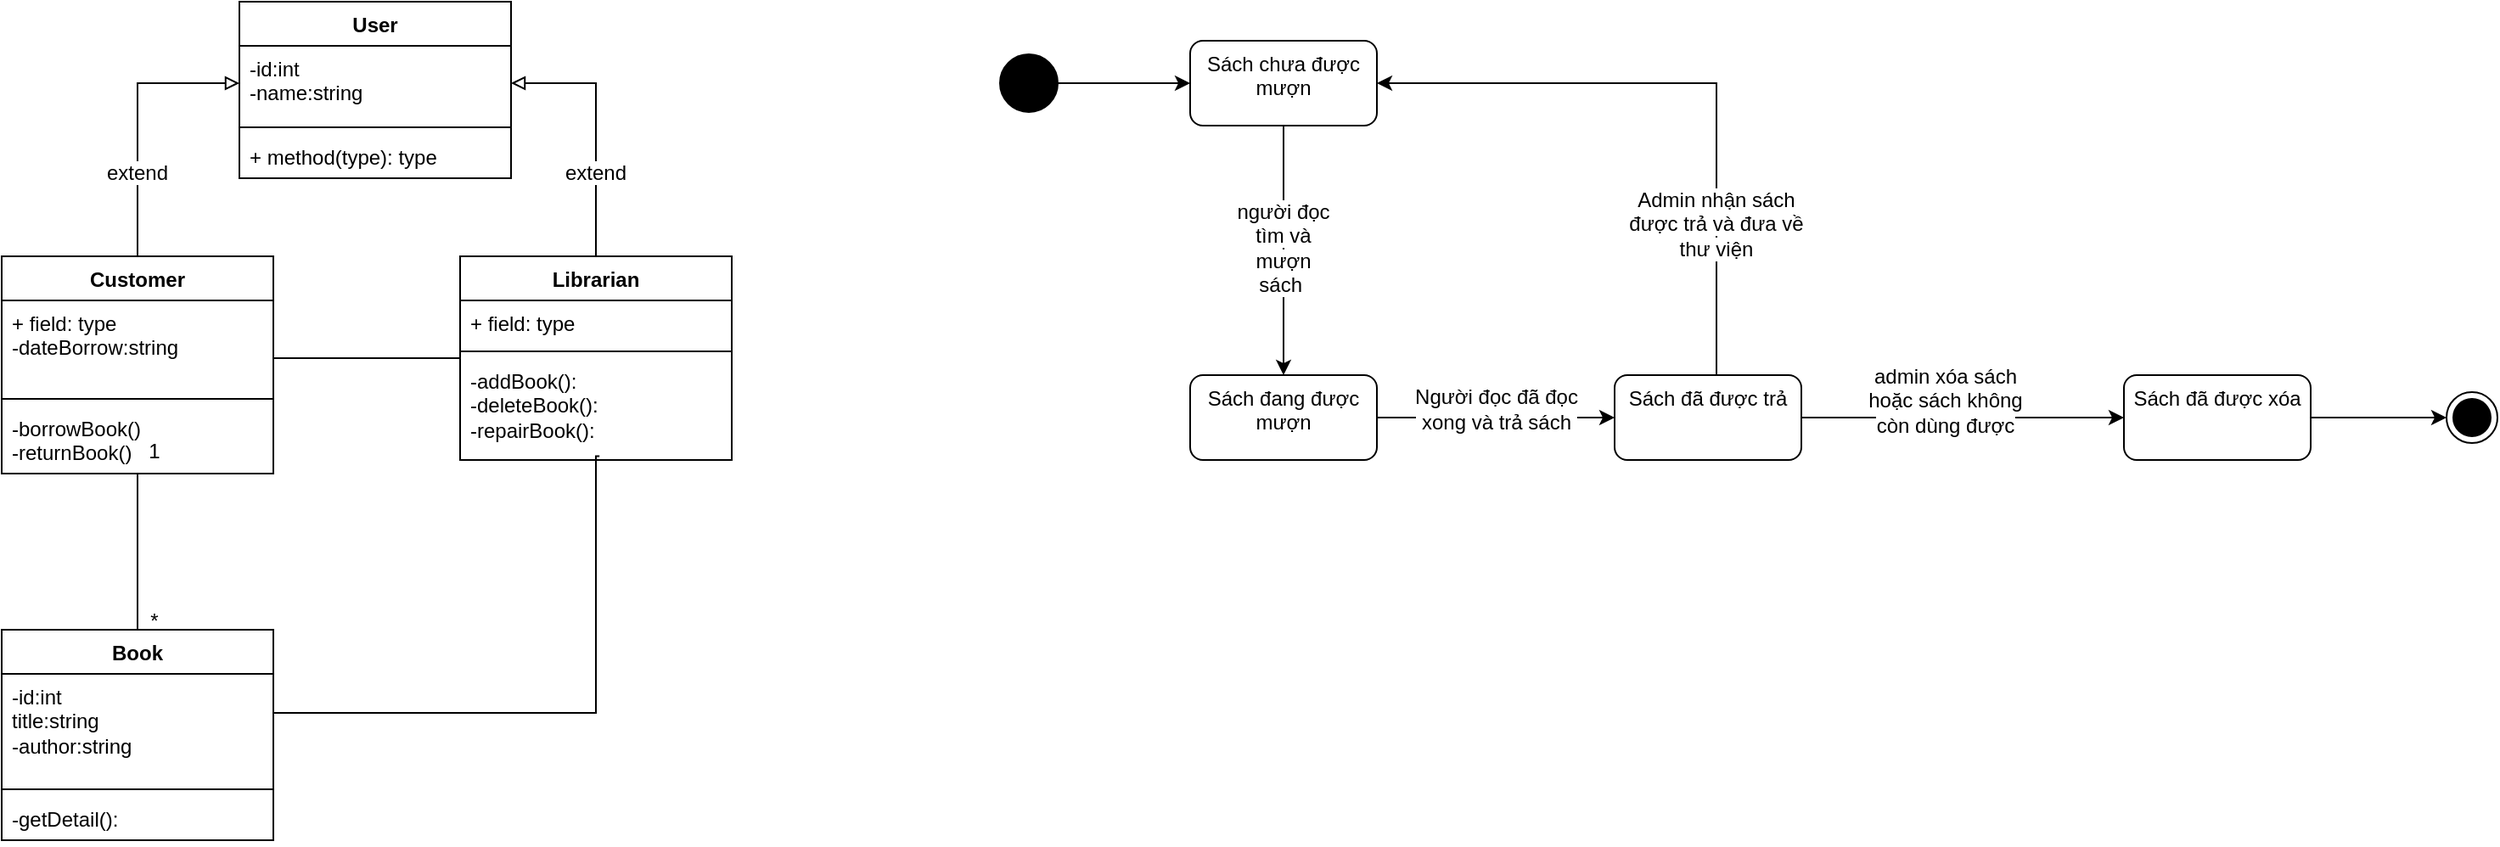 <mxfile version="28.2.8">
  <diagram name="Page-1" id="xmutAo7Y9vI3BtePzIYZ">
    <mxGraphModel dx="2271" dy="992" grid="1" gridSize="10" guides="1" tooltips="1" connect="1" arrows="1" fold="1" page="0" pageScale="1" pageWidth="850" pageHeight="1100" math="0" shadow="0">
      <root>
        <mxCell id="0" />
        <mxCell id="1" parent="0" />
        <mxCell id="l3-rkMDHz5CnIwPrpDPa-56" style="edgeStyle=orthogonalEdgeStyle;rounded=0;orthogonalLoop=1;jettySize=auto;html=1;entryX=0;entryY=0.5;entryDx=0;entryDy=0;fontFamily=Helvetica;fontSize=12;fontColor=default;endArrow=block;endFill=0;" edge="1" parent="1" source="l3-rkMDHz5CnIwPrpDPa-2" target="l3-rkMDHz5CnIwPrpDPa-53">
          <mxGeometry relative="1" as="geometry" />
        </mxCell>
        <mxCell id="l3-rkMDHz5CnIwPrpDPa-63" style="edgeStyle=orthogonalEdgeStyle;rounded=0;orthogonalLoop=1;jettySize=auto;html=1;entryX=0.5;entryY=0;entryDx=0;entryDy=0;fontFamily=Helvetica;fontSize=12;fontColor=default;endArrow=none;endFill=0;" edge="1" parent="1" source="l3-rkMDHz5CnIwPrpDPa-2" target="l3-rkMDHz5CnIwPrpDPa-48">
          <mxGeometry relative="1" as="geometry" />
        </mxCell>
        <mxCell id="l3-rkMDHz5CnIwPrpDPa-2" value="Customer" style="swimlane;fontStyle=1;align=center;verticalAlign=top;childLayout=stackLayout;horizontal=1;startSize=26;horizontalStack=0;resizeParent=1;resizeParentMax=0;resizeLast=0;collapsible=1;marginBottom=0;whiteSpace=wrap;html=1;" vertex="1" parent="1">
          <mxGeometry x="-30" y="580" width="160" height="128" as="geometry">
            <mxRectangle x="70" y="550" width="70" height="30" as="alternateBounds" />
          </mxGeometry>
        </mxCell>
        <mxCell id="l3-rkMDHz5CnIwPrpDPa-3" value="+ field: type&lt;br&gt;-dateBorrow:string" style="text;strokeColor=none;fillColor=none;align=left;verticalAlign=top;spacingLeft=4;spacingRight=4;overflow=hidden;rotatable=0;points=[[0,0.5],[1,0.5]];portConstraint=eastwest;whiteSpace=wrap;html=1;" vertex="1" parent="l3-rkMDHz5CnIwPrpDPa-2">
          <mxGeometry y="26" width="160" height="54" as="geometry" />
        </mxCell>
        <mxCell id="l3-rkMDHz5CnIwPrpDPa-4" value="" style="line;strokeWidth=1;fillColor=none;align=left;verticalAlign=middle;spacingTop=-1;spacingLeft=3;spacingRight=3;rotatable=0;labelPosition=right;points=[];portConstraint=eastwest;strokeColor=inherit;" vertex="1" parent="l3-rkMDHz5CnIwPrpDPa-2">
          <mxGeometry y="80" width="160" height="8" as="geometry" />
        </mxCell>
        <mxCell id="l3-rkMDHz5CnIwPrpDPa-5" value="-borrowBook()&lt;div&gt;-returnBook()&lt;br&gt;&lt;/div&gt;" style="text;strokeColor=none;fillColor=none;align=left;verticalAlign=top;spacingLeft=4;spacingRight=4;overflow=hidden;rotatable=0;points=[[0,0.5],[1,0.5]];portConstraint=eastwest;whiteSpace=wrap;html=1;" vertex="1" parent="l3-rkMDHz5CnIwPrpDPa-2">
          <mxGeometry y="88" width="160" height="40" as="geometry" />
        </mxCell>
        <mxCell id="l3-rkMDHz5CnIwPrpDPa-57" style="edgeStyle=orthogonalEdgeStyle;rounded=0;orthogonalLoop=1;jettySize=auto;html=1;entryX=1;entryY=0.5;entryDx=0;entryDy=0;fontFamily=Helvetica;fontSize=12;fontColor=default;endArrow=block;endFill=0;" edge="1" parent="1" source="l3-rkMDHz5CnIwPrpDPa-44" target="l3-rkMDHz5CnIwPrpDPa-53">
          <mxGeometry relative="1" as="geometry" />
        </mxCell>
        <mxCell id="l3-rkMDHz5CnIwPrpDPa-44" value="Librarian" style="swimlane;fontStyle=1;align=center;verticalAlign=top;childLayout=stackLayout;horizontal=1;startSize=26;horizontalStack=0;resizeParent=1;resizeParentMax=0;resizeLast=0;collapsible=1;marginBottom=0;whiteSpace=wrap;html=1;" vertex="1" parent="1">
          <mxGeometry x="240" y="580" width="160" height="120" as="geometry">
            <mxRectangle x="70" y="550" width="70" height="30" as="alternateBounds" />
          </mxGeometry>
        </mxCell>
        <mxCell id="l3-rkMDHz5CnIwPrpDPa-45" value="+ field: type" style="text;strokeColor=none;fillColor=none;align=left;verticalAlign=top;spacingLeft=4;spacingRight=4;overflow=hidden;rotatable=0;points=[[0,0.5],[1,0.5]];portConstraint=eastwest;whiteSpace=wrap;html=1;" vertex="1" parent="l3-rkMDHz5CnIwPrpDPa-44">
          <mxGeometry y="26" width="160" height="26" as="geometry" />
        </mxCell>
        <mxCell id="l3-rkMDHz5CnIwPrpDPa-46" value="" style="line;strokeWidth=1;fillColor=none;align=left;verticalAlign=middle;spacingTop=-1;spacingLeft=3;spacingRight=3;rotatable=0;labelPosition=right;points=[];portConstraint=eastwest;strokeColor=inherit;" vertex="1" parent="l3-rkMDHz5CnIwPrpDPa-44">
          <mxGeometry y="52" width="160" height="8" as="geometry" />
        </mxCell>
        <mxCell id="l3-rkMDHz5CnIwPrpDPa-47" value="-addBook():&lt;div&gt;-deleteBook():&lt;/div&gt;&lt;div&gt;-repairBook():&lt;/div&gt;" style="text;strokeColor=none;fillColor=none;align=left;verticalAlign=top;spacingLeft=4;spacingRight=4;overflow=hidden;rotatable=0;points=[[0,0.5],[1,0.5]];portConstraint=eastwest;whiteSpace=wrap;html=1;" vertex="1" parent="l3-rkMDHz5CnIwPrpDPa-44">
          <mxGeometry y="60" width="160" height="60" as="geometry" />
        </mxCell>
        <mxCell id="l3-rkMDHz5CnIwPrpDPa-48" value="Book" style="swimlane;fontStyle=1;align=center;verticalAlign=top;childLayout=stackLayout;horizontal=1;startSize=26;horizontalStack=0;resizeParent=1;resizeParentMax=0;resizeLast=0;collapsible=1;marginBottom=0;whiteSpace=wrap;html=1;" vertex="1" parent="1">
          <mxGeometry x="-30" y="800" width="160" height="124" as="geometry">
            <mxRectangle x="70" y="550" width="70" height="30" as="alternateBounds" />
          </mxGeometry>
        </mxCell>
        <mxCell id="l3-rkMDHz5CnIwPrpDPa-49" value="-id:int&lt;div&gt;title:string&lt;br&gt;-author:string&lt;/div&gt;" style="text;strokeColor=none;fillColor=none;align=left;verticalAlign=top;spacingLeft=4;spacingRight=4;overflow=hidden;rotatable=0;points=[[0,0.5],[1,0.5]];portConstraint=eastwest;whiteSpace=wrap;html=1;" vertex="1" parent="l3-rkMDHz5CnIwPrpDPa-48">
          <mxGeometry y="26" width="160" height="64" as="geometry" />
        </mxCell>
        <mxCell id="l3-rkMDHz5CnIwPrpDPa-50" value="" style="line;strokeWidth=1;fillColor=none;align=left;verticalAlign=middle;spacingTop=-1;spacingLeft=3;spacingRight=3;rotatable=0;labelPosition=right;points=[];portConstraint=eastwest;strokeColor=inherit;" vertex="1" parent="l3-rkMDHz5CnIwPrpDPa-48">
          <mxGeometry y="90" width="160" height="8" as="geometry" />
        </mxCell>
        <mxCell id="l3-rkMDHz5CnIwPrpDPa-51" value="-getDetail():" style="text;strokeColor=none;fillColor=none;align=left;verticalAlign=top;spacingLeft=4;spacingRight=4;overflow=hidden;rotatable=0;points=[[0,0.5],[1,0.5]];portConstraint=eastwest;whiteSpace=wrap;html=1;" vertex="1" parent="l3-rkMDHz5CnIwPrpDPa-48">
          <mxGeometry y="98" width="160" height="26" as="geometry" />
        </mxCell>
        <mxCell id="l3-rkMDHz5CnIwPrpDPa-52" value="User" style="swimlane;fontStyle=1;align=center;verticalAlign=top;childLayout=stackLayout;horizontal=1;startSize=26;horizontalStack=0;resizeParent=1;resizeParentMax=0;resizeLast=0;collapsible=1;marginBottom=0;whiteSpace=wrap;html=1;" vertex="1" parent="1">
          <mxGeometry x="110" y="430" width="160" height="104" as="geometry">
            <mxRectangle x="70" y="550" width="70" height="30" as="alternateBounds" />
          </mxGeometry>
        </mxCell>
        <mxCell id="l3-rkMDHz5CnIwPrpDPa-53" value="-id:int&lt;div&gt;-name:string&lt;/div&gt;" style="text;strokeColor=none;fillColor=none;align=left;verticalAlign=top;spacingLeft=4;spacingRight=4;overflow=hidden;rotatable=0;points=[[0,0.5],[1,0.5]];portConstraint=eastwest;whiteSpace=wrap;html=1;" vertex="1" parent="l3-rkMDHz5CnIwPrpDPa-52">
          <mxGeometry y="26" width="160" height="44" as="geometry" />
        </mxCell>
        <mxCell id="l3-rkMDHz5CnIwPrpDPa-54" value="" style="line;strokeWidth=1;fillColor=none;align=left;verticalAlign=middle;spacingTop=-1;spacingLeft=3;spacingRight=3;rotatable=0;labelPosition=right;points=[];portConstraint=eastwest;strokeColor=inherit;" vertex="1" parent="l3-rkMDHz5CnIwPrpDPa-52">
          <mxGeometry y="70" width="160" height="8" as="geometry" />
        </mxCell>
        <mxCell id="l3-rkMDHz5CnIwPrpDPa-55" value="+ method(type): type" style="text;strokeColor=none;fillColor=none;align=left;verticalAlign=top;spacingLeft=4;spacingRight=4;overflow=hidden;rotatable=0;points=[[0,0.5],[1,0.5]];portConstraint=eastwest;whiteSpace=wrap;html=1;" vertex="1" parent="l3-rkMDHz5CnIwPrpDPa-52">
          <mxGeometry y="78" width="160" height="26" as="geometry" />
        </mxCell>
        <mxCell id="l3-rkMDHz5CnIwPrpDPa-58" value="&lt;span style=&quot;background-color: light-dark(#ffffff, var(--ge-dark-color, #121212));&quot;&gt;extend&lt;/span&gt;" style="text;html=1;whiteSpace=wrap;strokeColor=none;fillColor=none;align=center;verticalAlign=middle;rounded=0;fontFamily=Helvetica;fontSize=12;fontColor=default;" vertex="1" parent="1">
          <mxGeometry x="20" y="516" width="60" height="30" as="geometry" />
        </mxCell>
        <mxCell id="l3-rkMDHz5CnIwPrpDPa-62" value="&lt;span style=&quot;background-color: light-dark(#ffffff, var(--ge-dark-color, #121212));&quot;&gt;extend&lt;/span&gt;" style="text;html=1;whiteSpace=wrap;strokeColor=none;fillColor=none;align=center;verticalAlign=middle;rounded=0;fontFamily=Helvetica;fontSize=12;fontColor=default;" vertex="1" parent="1">
          <mxGeometry x="290" y="516" width="60" height="30" as="geometry" />
        </mxCell>
        <mxCell id="l3-rkMDHz5CnIwPrpDPa-64" value="1" style="text;html=1;whiteSpace=wrap;strokeColor=none;fillColor=none;align=center;verticalAlign=middle;rounded=0;fontFamily=Helvetica;fontSize=12;fontColor=default;" vertex="1" parent="1">
          <mxGeometry x="30" y="680" width="60" height="30" as="geometry" />
        </mxCell>
        <mxCell id="l3-rkMDHz5CnIwPrpDPa-65" value="*" style="text;html=1;whiteSpace=wrap;strokeColor=none;fillColor=none;align=center;verticalAlign=middle;rounded=0;fontFamily=Helvetica;fontSize=12;fontColor=default;" vertex="1" parent="1">
          <mxGeometry x="30" y="780" width="60" height="30" as="geometry" />
        </mxCell>
        <mxCell id="l3-rkMDHz5CnIwPrpDPa-66" style="edgeStyle=orthogonalEdgeStyle;rounded=0;orthogonalLoop=1;jettySize=auto;html=1;entryX=0.513;entryY=0.962;entryDx=0;entryDy=0;entryPerimeter=0;fontFamily=Helvetica;fontSize=12;fontColor=default;exitX=1;exitY=0.885;exitDx=0;exitDy=0;exitPerimeter=0;endArrow=none;endFill=0;" edge="1" parent="1" source="l3-rkMDHz5CnIwPrpDPa-49" target="l3-rkMDHz5CnIwPrpDPa-47">
          <mxGeometry relative="1" as="geometry">
            <Array as="points">
              <mxPoint x="320" y="849" />
              <mxPoint x="320" y="698" />
            </Array>
          </mxGeometry>
        </mxCell>
        <mxCell id="l3-rkMDHz5CnIwPrpDPa-68" style="edgeStyle=orthogonalEdgeStyle;rounded=0;orthogonalLoop=1;jettySize=auto;html=1;fontFamily=Helvetica;fontSize=12;fontColor=default;endArrow=none;endFill=0;" edge="1" parent="1" source="l3-rkMDHz5CnIwPrpDPa-3" target="l3-rkMDHz5CnIwPrpDPa-44">
          <mxGeometry relative="1" as="geometry">
            <Array as="points">
              <mxPoint x="160" y="640" />
              <mxPoint x="160" y="640" />
            </Array>
          </mxGeometry>
        </mxCell>
        <mxCell id="l3-rkMDHz5CnIwPrpDPa-72" style="edgeStyle=orthogonalEdgeStyle;rounded=0;orthogonalLoop=1;jettySize=auto;html=1;entryX=0;entryY=0.5;entryDx=0;entryDy=0;fontFamily=Helvetica;fontSize=12;fontColor=default;" edge="1" parent="1" source="l3-rkMDHz5CnIwPrpDPa-69" target="l3-rkMDHz5CnIwPrpDPa-71">
          <mxGeometry relative="1" as="geometry" />
        </mxCell>
        <mxCell id="l3-rkMDHz5CnIwPrpDPa-69" value="" style="ellipse;html=1;shape=endState;fillColor=#000000;strokeColor=light-dark(#000000, #ff9090);align=center;verticalAlign=top;fontFamily=Helvetica;fontSize=12;fontColor=default;strokeWidth=5;" vertex="1" parent="1">
          <mxGeometry x="560" y="463" width="30" height="30" as="geometry" />
        </mxCell>
        <mxCell id="l3-rkMDHz5CnIwPrpDPa-75" style="edgeStyle=orthogonalEdgeStyle;rounded=0;orthogonalLoop=1;jettySize=auto;html=1;entryX=0.5;entryY=0;entryDx=0;entryDy=0;fontFamily=Helvetica;fontSize=12;fontColor=default;" edge="1" parent="1" source="l3-rkMDHz5CnIwPrpDPa-71" target="l3-rkMDHz5CnIwPrpDPa-74">
          <mxGeometry relative="1" as="geometry" />
        </mxCell>
        <mxCell id="l3-rkMDHz5CnIwPrpDPa-71" value="Sách chưa được mượn" style="html=1;whiteSpace=wrap;strokeColor=default;align=center;verticalAlign=top;fontFamily=Helvetica;fontSize=12;fontColor=default;fillColor=default;rounded=1;" vertex="1" parent="1">
          <mxGeometry x="670" y="453" width="110" height="50" as="geometry" />
        </mxCell>
        <mxCell id="l3-rkMDHz5CnIwPrpDPa-78" style="edgeStyle=orthogonalEdgeStyle;rounded=0;orthogonalLoop=1;jettySize=auto;html=1;fontFamily=Helvetica;fontSize=12;fontColor=default;" edge="1" parent="1" source="l3-rkMDHz5CnIwPrpDPa-74" target="l3-rkMDHz5CnIwPrpDPa-77">
          <mxGeometry relative="1" as="geometry" />
        </mxCell>
        <mxCell id="l3-rkMDHz5CnIwPrpDPa-79" value="Người đọc đã đọc&lt;div&gt;xong và trả sách&lt;/div&gt;" style="edgeLabel;html=1;align=center;verticalAlign=middle;resizable=0;points=[];strokeColor=default;fontFamily=Helvetica;fontSize=12;fontColor=default;fillColor=default;" vertex="1" connectable="0" parent="l3-rkMDHz5CnIwPrpDPa-78">
          <mxGeometry x="-0.474" y="2" relative="1" as="geometry">
            <mxPoint x="33" y="-3" as="offset" />
          </mxGeometry>
        </mxCell>
        <mxCell id="l3-rkMDHz5CnIwPrpDPa-74" value="Sách đang được mượn" style="html=1;whiteSpace=wrap;strokeColor=default;align=center;verticalAlign=top;fontFamily=Helvetica;fontSize=12;fontColor=default;fillColor=default;rounded=1;" vertex="1" parent="1">
          <mxGeometry x="670" y="650" width="110" height="50" as="geometry" />
        </mxCell>
        <mxCell id="l3-rkMDHz5CnIwPrpDPa-76" value="&lt;span style=&quot;background-color: light-dark(#ffffff, var(--ge-dark-color, #121212));&quot;&gt;người đọc tìm và mượn sách&amp;nbsp;&lt;/span&gt;" style="text;html=1;whiteSpace=wrap;strokeColor=none;fillColor=none;align=center;verticalAlign=middle;rounded=0;fontFamily=Helvetica;fontSize=12;fontColor=default;" vertex="1" parent="1">
          <mxGeometry x="695" y="560" width="60" height="30" as="geometry" />
        </mxCell>
        <mxCell id="l3-rkMDHz5CnIwPrpDPa-80" style="edgeStyle=orthogonalEdgeStyle;rounded=0;orthogonalLoop=1;jettySize=auto;html=1;entryX=1;entryY=0.5;entryDx=0;entryDy=0;fontFamily=Helvetica;fontSize=12;fontColor=default;" edge="1" parent="1" source="l3-rkMDHz5CnIwPrpDPa-77" target="l3-rkMDHz5CnIwPrpDPa-71">
          <mxGeometry relative="1" as="geometry">
            <Array as="points">
              <mxPoint x="980" y="478" />
            </Array>
          </mxGeometry>
        </mxCell>
        <mxCell id="l3-rkMDHz5CnIwPrpDPa-82" style="edgeStyle=orthogonalEdgeStyle;rounded=0;orthogonalLoop=1;jettySize=auto;html=1;entryX=0;entryY=0.5;entryDx=0;entryDy=0;fontFamily=Helvetica;fontSize=12;fontColor=default;" edge="1" parent="1" source="l3-rkMDHz5CnIwPrpDPa-77">
          <mxGeometry relative="1" as="geometry">
            <mxPoint x="1220" y="675" as="targetPoint" />
          </mxGeometry>
        </mxCell>
        <mxCell id="l3-rkMDHz5CnIwPrpDPa-77" value="Sách đã được trả" style="html=1;whiteSpace=wrap;strokeColor=default;align=center;verticalAlign=top;fontFamily=Helvetica;fontSize=12;fontColor=default;fillColor=default;rounded=1;" vertex="1" parent="1">
          <mxGeometry x="920" y="650" width="110" height="50" as="geometry" />
        </mxCell>
        <mxCell id="l3-rkMDHz5CnIwPrpDPa-81" value="&lt;span style=&quot;background-color: light-dark(#ffffff, var(--ge-dark-color, #121212));&quot;&gt;Admin nhận sách được trả và đưa về thư viện&lt;/span&gt;" style="text;html=1;whiteSpace=wrap;strokeColor=none;fillColor=none;align=center;verticalAlign=middle;rounded=0;fontFamily=Helvetica;fontSize=12;fontColor=default;" vertex="1" parent="1">
          <mxGeometry x="920" y="546" width="120" height="30" as="geometry" />
        </mxCell>
        <mxCell id="l3-rkMDHz5CnIwPrpDPa-83" value="&lt;span style=&quot;background-color: light-dark(#ffffff, var(--ge-dark-color, #121212));&quot;&gt;admin xóa sách hoặc sách không còn dùng được&lt;/span&gt;" style="text;html=1;whiteSpace=wrap;strokeColor=none;fillColor=none;align=center;verticalAlign=middle;rounded=0;fontFamily=Helvetica;fontSize=12;fontColor=default;" vertex="1" parent="1">
          <mxGeometry x="1060" y="650" width="110" height="30" as="geometry" />
        </mxCell>
        <mxCell id="l3-rkMDHz5CnIwPrpDPa-88" style="edgeStyle=orthogonalEdgeStyle;rounded=0;orthogonalLoop=1;jettySize=auto;html=1;entryX=0;entryY=0.5;entryDx=0;entryDy=0;fontFamily=Helvetica;fontSize=12;fontColor=default;" edge="1" parent="1" source="l3-rkMDHz5CnIwPrpDPa-86" target="l3-rkMDHz5CnIwPrpDPa-87">
          <mxGeometry relative="1" as="geometry" />
        </mxCell>
        <mxCell id="l3-rkMDHz5CnIwPrpDPa-86" value="Sách đã được xóa" style="html=1;whiteSpace=wrap;strokeColor=default;align=center;verticalAlign=top;fontFamily=Helvetica;fontSize=12;fontColor=default;fillColor=default;rounded=1;" vertex="1" parent="1">
          <mxGeometry x="1220" y="650" width="110" height="50" as="geometry" />
        </mxCell>
        <mxCell id="l3-rkMDHz5CnIwPrpDPa-87" value="" style="ellipse;html=1;shape=endState;fillColor=#000000;strokeColor=light-dark(#000000, #ff9090);align=center;verticalAlign=top;fontFamily=Helvetica;fontSize=12;fontColor=default;strokeWidth=1;" vertex="1" parent="1">
          <mxGeometry x="1410" y="660" width="30" height="30" as="geometry" />
        </mxCell>
      </root>
    </mxGraphModel>
  </diagram>
</mxfile>
